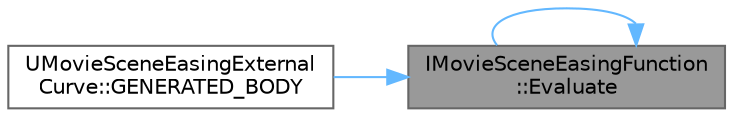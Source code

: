 digraph "IMovieSceneEasingFunction::Evaluate"
{
 // INTERACTIVE_SVG=YES
 // LATEX_PDF_SIZE
  bgcolor="transparent";
  edge [fontname=Helvetica,fontsize=10,labelfontname=Helvetica,labelfontsize=10];
  node [fontname=Helvetica,fontsize=10,shape=box,height=0.2,width=0.4];
  rankdir="RL";
  Node1 [id="Node000001",label="IMovieSceneEasingFunction\l::Evaluate",height=0.2,width=0.4,color="gray40", fillcolor="grey60", style="filled", fontcolor="black",tooltip="Evaluate the easing with an interpolation value between 0 and 1."];
  Node1 -> Node1 [id="edge1_Node000001_Node000001",dir="back",color="steelblue1",style="solid",tooltip=" "];
  Node1 -> Node2 [id="edge2_Node000001_Node000002",dir="back",color="steelblue1",style="solid",tooltip=" "];
  Node2 [id="Node000002",label="UMovieSceneEasingExternal\lCurve::GENERATED_BODY",height=0.2,width=0.4,color="grey40", fillcolor="white", style="filled",URL="$df/d4d/classUMovieSceneEasingExternalCurve.html#ad095cef0b530837f7d9df5b2034a4e3f",tooltip=" "];
}
